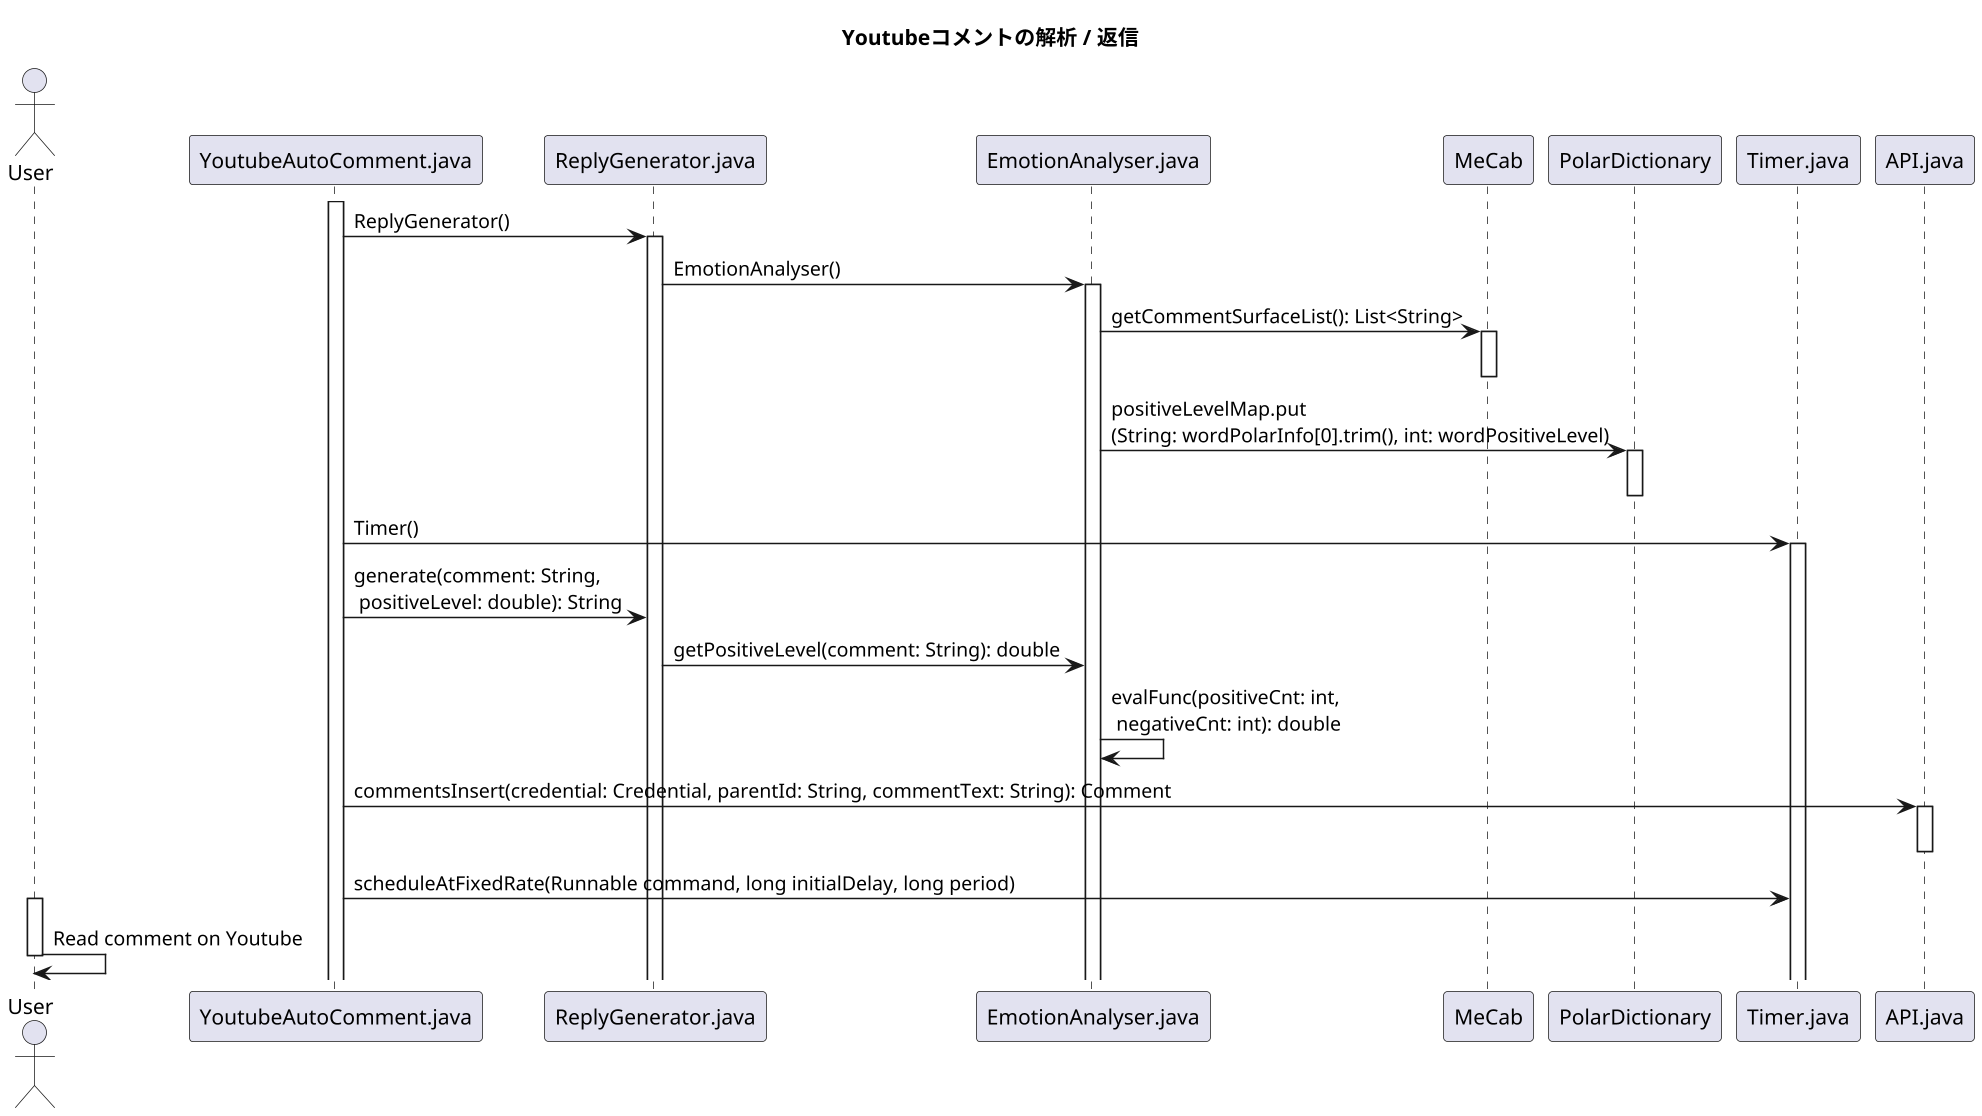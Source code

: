' @file      YoutubeAutoComment_SequenceDiagram_CommentAnalyser.pu
' @brief     高度情報演習2B プロジェクト計画書のシーケンス図の出力用ファイル（コメント解析パート）
' @note      java -jar plantuml.jar -graphvizdot C:\Graphviz\bin\dot.exe -charset UTF-8 .\*.pu
' @auther    AL18036 Kataoka Nagi
' @date      2021-01-05 06:05:48
' $Version   1.2
' $Revision  1.0
' @par       修正点：commentsInsert()の引数
' @see       https://qiita.com/opengl-8080/items/98c510b8ca060bdd2ea3

''''''''''''''''''''''''''''''''''''''''''''''''''''''''''''''''''''''''''''''''

@startuml out/SequenceDiagram_CommentAnalyser.png
scale 1.5
skinparam DefaultFontName メイリオ
' 可視性の変更
skinparam classAttributeIconSize 0

''''''''''''''''''''''''''''''''''''''''''''''''''

title
**Youtubeコメントの解析 / 返信**
end title

''''''''''''''''''''''''''''''''''''''''''''''''''''''''''''''''''''''''''''''''

actor User
participant YoutubeAutoComment.java
participant ReplyGenerator.java
participant EmotionAnalyser.java
' participant AOuthHelper.java
participant MeCab
participant PolarDictionary
participant Timer.java
participant API.java

''''''''''''''''''''''''''''''''''''''''''''''''''''''''''''''''''''''''''''''''
activate YoutubeAutoComment.java
YoutubeAutoComment.java -> ReplyGenerator.java: ReplyGenerator()
activate ReplyGenerator.java

''''''''''''''''''''''''''''''''''''''''''''''''''

ReplyGenerator.java -> EmotionAnalyser.java: EmotionAnalyser()
activate EmotionAnalyser.java

''''''''''''''''''''''''''''''''''''''''''''''''''

EmotionAnalyser.java -> MeCab: getCommentSurfaceList(): List<String> 
' EmotionAnalyser.java -> MeCab: exec(String: mecabCommand): Process
activate MeCab
deactivate MeCab

''''''''''''''''''''''''''''''''''''''''''''''''''

EmotionAnalyser.java -> PolarDictionary: positiveLevelMap.put\n(String: wordPolarInfo[0].trim(), int: wordPositiveLevel)
activate PolarDictionary
deactivate PolarDictionary

''''''''''''''''''''''''''''''''''''''''''''''''''

YoutubeAutoComment.java -> Timer.java: Timer()
activate Timer.java

''''''''''''''''''''''''''''''''''''''''''''''''''

YoutubeAutoComment.java -> ReplyGenerator.java: generate(comment: String,\n positiveLevel: double): String

''''''''''''''''''''''''''''''''''''''''''''''''''

ReplyGenerator.java -> EmotionAnalyser.java: getPositiveLevel(comment: String): double
EmotionAnalyser.java -> EmotionAnalyser.java: evalFunc(positiveCnt: int,\n negativeCnt: int): double


''''''''''''''''''''''''''''''''''''''''''''''''''

' YoutubeAutoComment.java -> AOuthHelper.java: authorize()\nアプリ管理者が、任意のタイミングでブラウザからYoutubeの権限を認証

''''''''''''''''''''''''''''''''''''''''''''''''''

YoutubeAutoComment.java -> API.java:  commentsInsert(credential: Credential, parentId: String, commentText: String): Comment
activate API.java
deactivate API.java

''''''''''''''''''''''''''''''''''''''''''''''''''

YoutubeAutoComment.java -> Timer.java: scheduleAtFixedRate(Runnable command, long initialDelay, long period)

''''''''''''''''''''''''''''''''''''''''''''''''''

activate User
User -> User: Read comment on Youtube
deactivate User

@enduml
